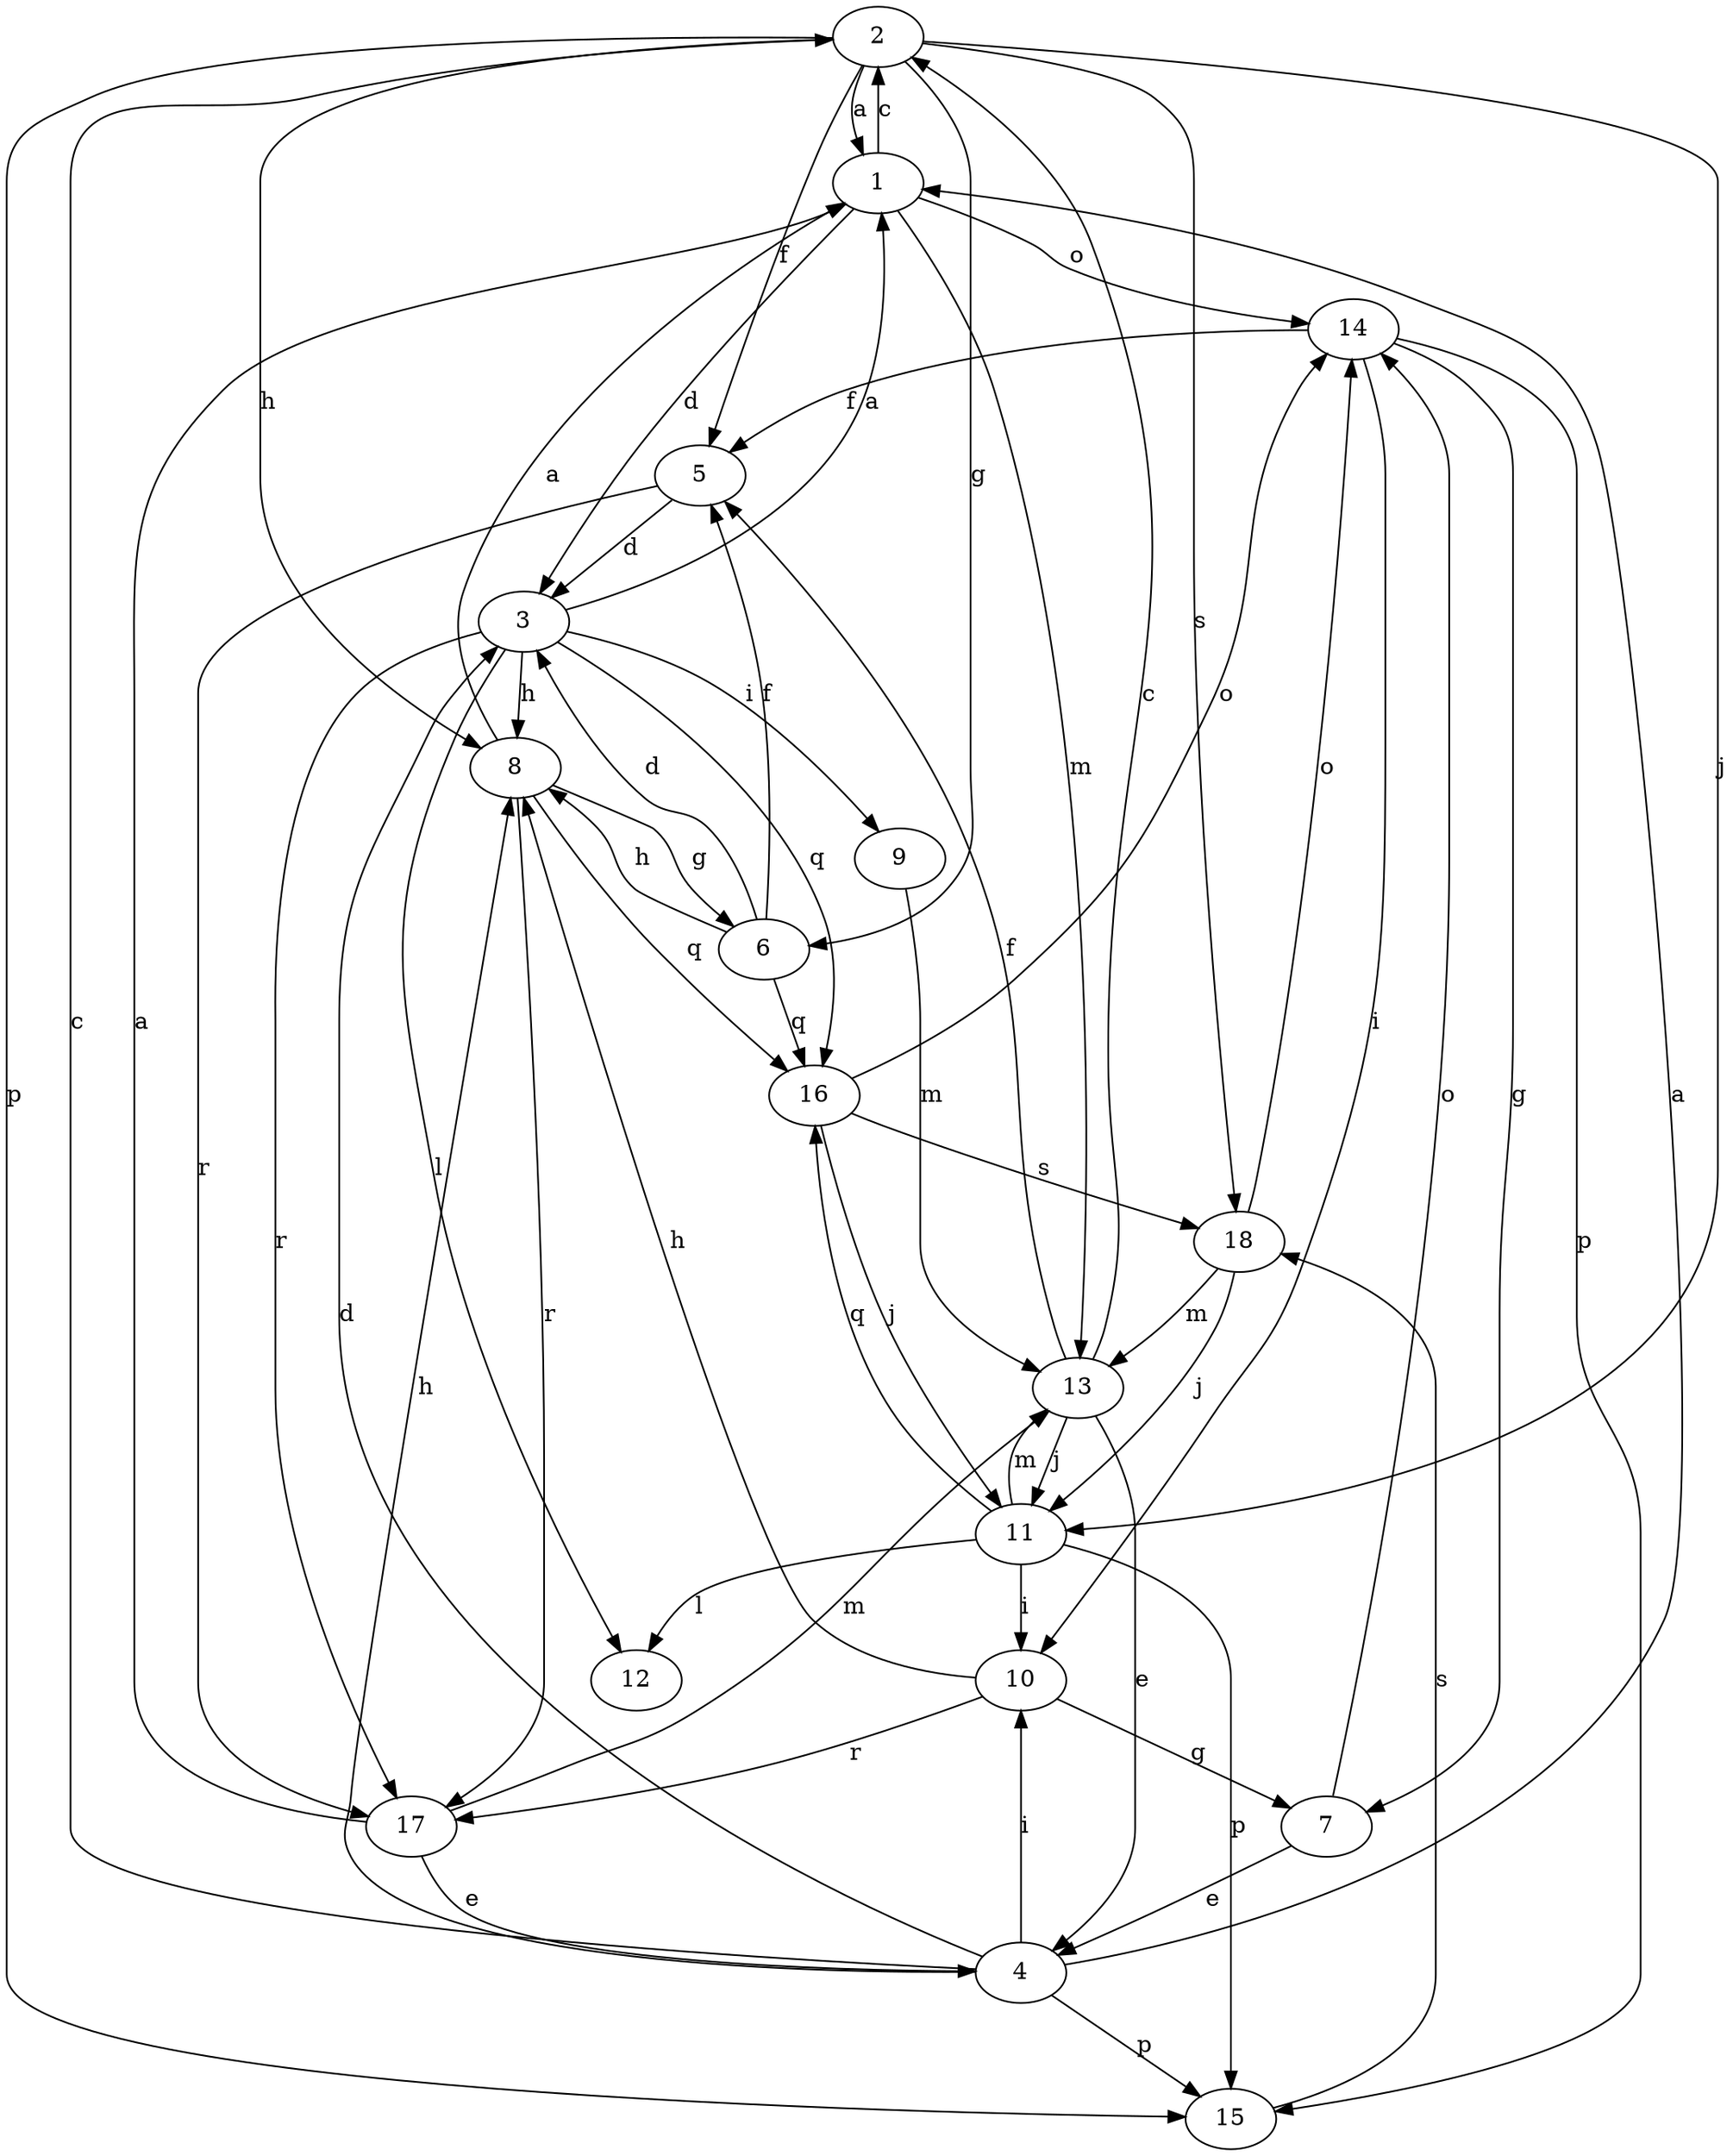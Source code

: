 strict digraph  {
	2 -> 1 [label=a];
	3 -> 1 [label=a];
	4 -> 1 [label=a];
	8 -> 1 [label=a];
	17 -> 1 [label=a];
	1 -> 2 [label=c];
	4 -> 2 [label=c];
	13 -> 2 [label=c];
	1 -> 3 [label=d];
	4 -> 3 [label=d];
	5 -> 3 [label=d];
	6 -> 3 [label=d];
	7 -> 4 [label=e];
	13 -> 4 [label=e];
	17 -> 4 [label=e];
	2 -> 5 [label=f];
	6 -> 5 [label=f];
	13 -> 5 [label=f];
	14 -> 5 [label=f];
	2 -> 6 [label=g];
	8 -> 6 [label=g];
	10 -> 7 [label=g];
	14 -> 7 [label=g];
	2 -> 8 [label=h];
	3 -> 8 [label=h];
	4 -> 8 [label=h];
	6 -> 8 [label=h];
	10 -> 8 [label=h];
	3 -> 9 [label=i];
	4 -> 10 [label=i];
	11 -> 10 [label=i];
	14 -> 10 [label=i];
	2 -> 11 [label=j];
	13 -> 11 [label=j];
	16 -> 11 [label=j];
	18 -> 11 [label=j];
	3 -> 12 [label=l];
	11 -> 12 [label=l];
	1 -> 13 [label=m];
	9 -> 13 [label=m];
	11 -> 13 [label=m];
	17 -> 13 [label=m];
	18 -> 13 [label=m];
	1 -> 14 [label=o];
	7 -> 14 [label=o];
	16 -> 14 [label=o];
	18 -> 14 [label=o];
	2 -> 15 [label=p];
	4 -> 15 [label=p];
	11 -> 15 [label=p];
	14 -> 15 [label=p];
	3 -> 16 [label=q];
	6 -> 16 [label=q];
	8 -> 16 [label=q];
	11 -> 16 [label=q];
	3 -> 17 [label=r];
	5 -> 17 [label=r];
	8 -> 17 [label=r];
	10 -> 17 [label=r];
	2 -> 18 [label=s];
	15 -> 18 [label=s];
	16 -> 18 [label=s];
}

